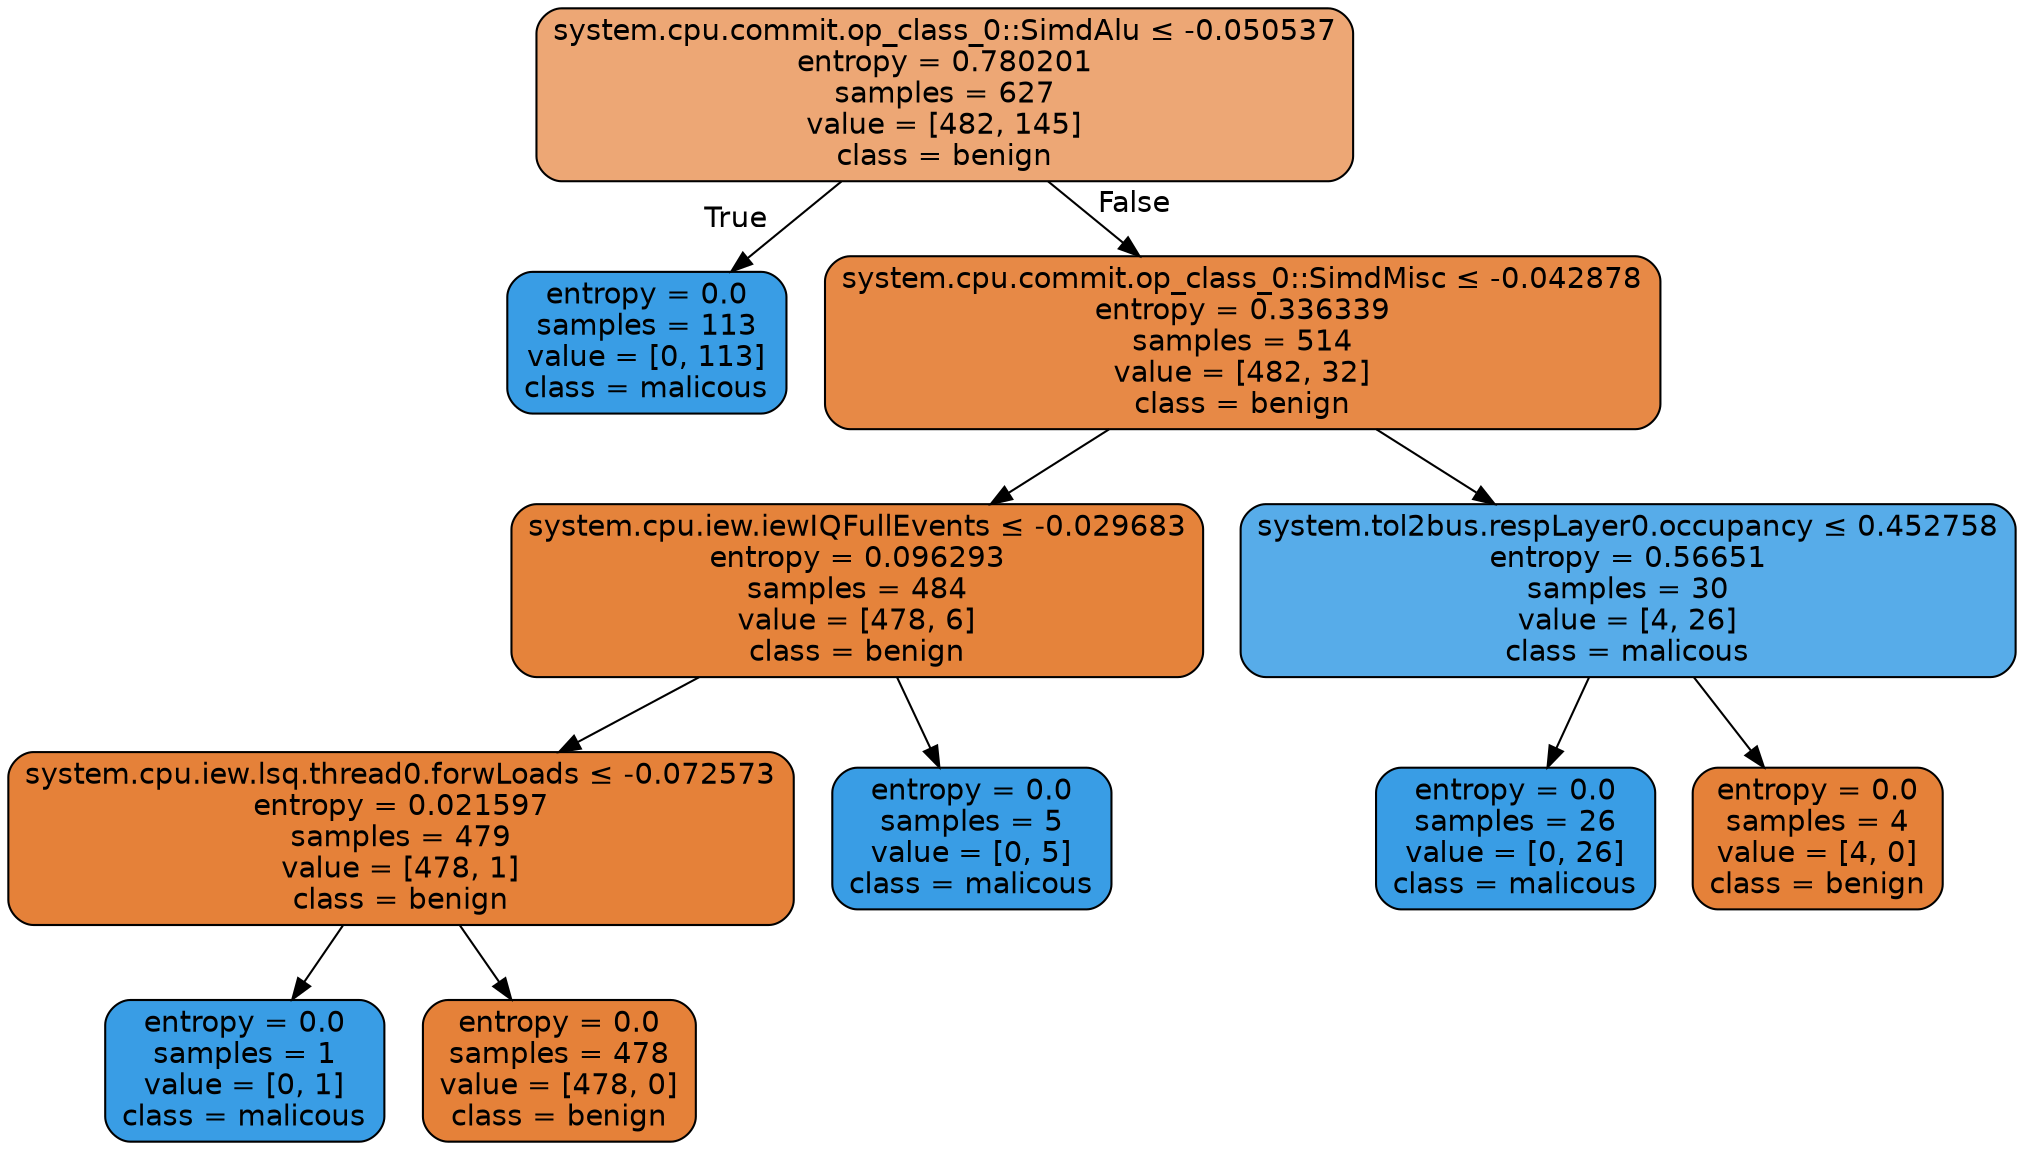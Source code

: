 digraph Tree {
node [shape=box, style="filled, rounded", color="black", fontname=helvetica] ;
edge [fontname=helvetica] ;
0 [label=<system.cpu.commit.op_class_0::SimdAlu &le; -0.050537<br/>entropy = 0.780201<br/>samples = 627<br/>value = [482, 145]<br/>class = benign>, fillcolor="#eda775"] ;
1 [label=<entropy = 0.0<br/>samples = 113<br/>value = [0, 113]<br/>class = malicous>, fillcolor="#399de5"] ;
0 -> 1 [labeldistance=2.5, labelangle=45, headlabel="True"] ;
2 [label=<system.cpu.commit.op_class_0::SimdMisc &le; -0.042878<br/>entropy = 0.336339<br/>samples = 514<br/>value = [482, 32]<br/>class = benign>, fillcolor="#e78946"] ;
0 -> 2 [labeldistance=2.5, labelangle=-45, headlabel="False"] ;
3 [label=<system.cpu.iew.iewIQFullEvents &le; -0.029683<br/>entropy = 0.096293<br/>samples = 484<br/>value = [478, 6]<br/>class = benign>, fillcolor="#e5833b"] ;
2 -> 3 ;
4 [label=<system.cpu.iew.lsq.thread0.forwLoads &le; -0.072573<br/>entropy = 0.021597<br/>samples = 479<br/>value = [478, 1]<br/>class = benign>, fillcolor="#e58139"] ;
3 -> 4 ;
5 [label=<entropy = 0.0<br/>samples = 1<br/>value = [0, 1]<br/>class = malicous>, fillcolor="#399de5"] ;
4 -> 5 ;
6 [label=<entropy = 0.0<br/>samples = 478<br/>value = [478, 0]<br/>class = benign>, fillcolor="#e58139"] ;
4 -> 6 ;
7 [label=<entropy = 0.0<br/>samples = 5<br/>value = [0, 5]<br/>class = malicous>, fillcolor="#399de5"] ;
3 -> 7 ;
8 [label=<system.tol2bus.respLayer0.occupancy &le; 0.452758<br/>entropy = 0.56651<br/>samples = 30<br/>value = [4, 26]<br/>class = malicous>, fillcolor="#57ace9"] ;
2 -> 8 ;
9 [label=<entropy = 0.0<br/>samples = 26<br/>value = [0, 26]<br/>class = malicous>, fillcolor="#399de5"] ;
8 -> 9 ;
10 [label=<entropy = 0.0<br/>samples = 4<br/>value = [4, 0]<br/>class = benign>, fillcolor="#e58139"] ;
8 -> 10 ;
}
